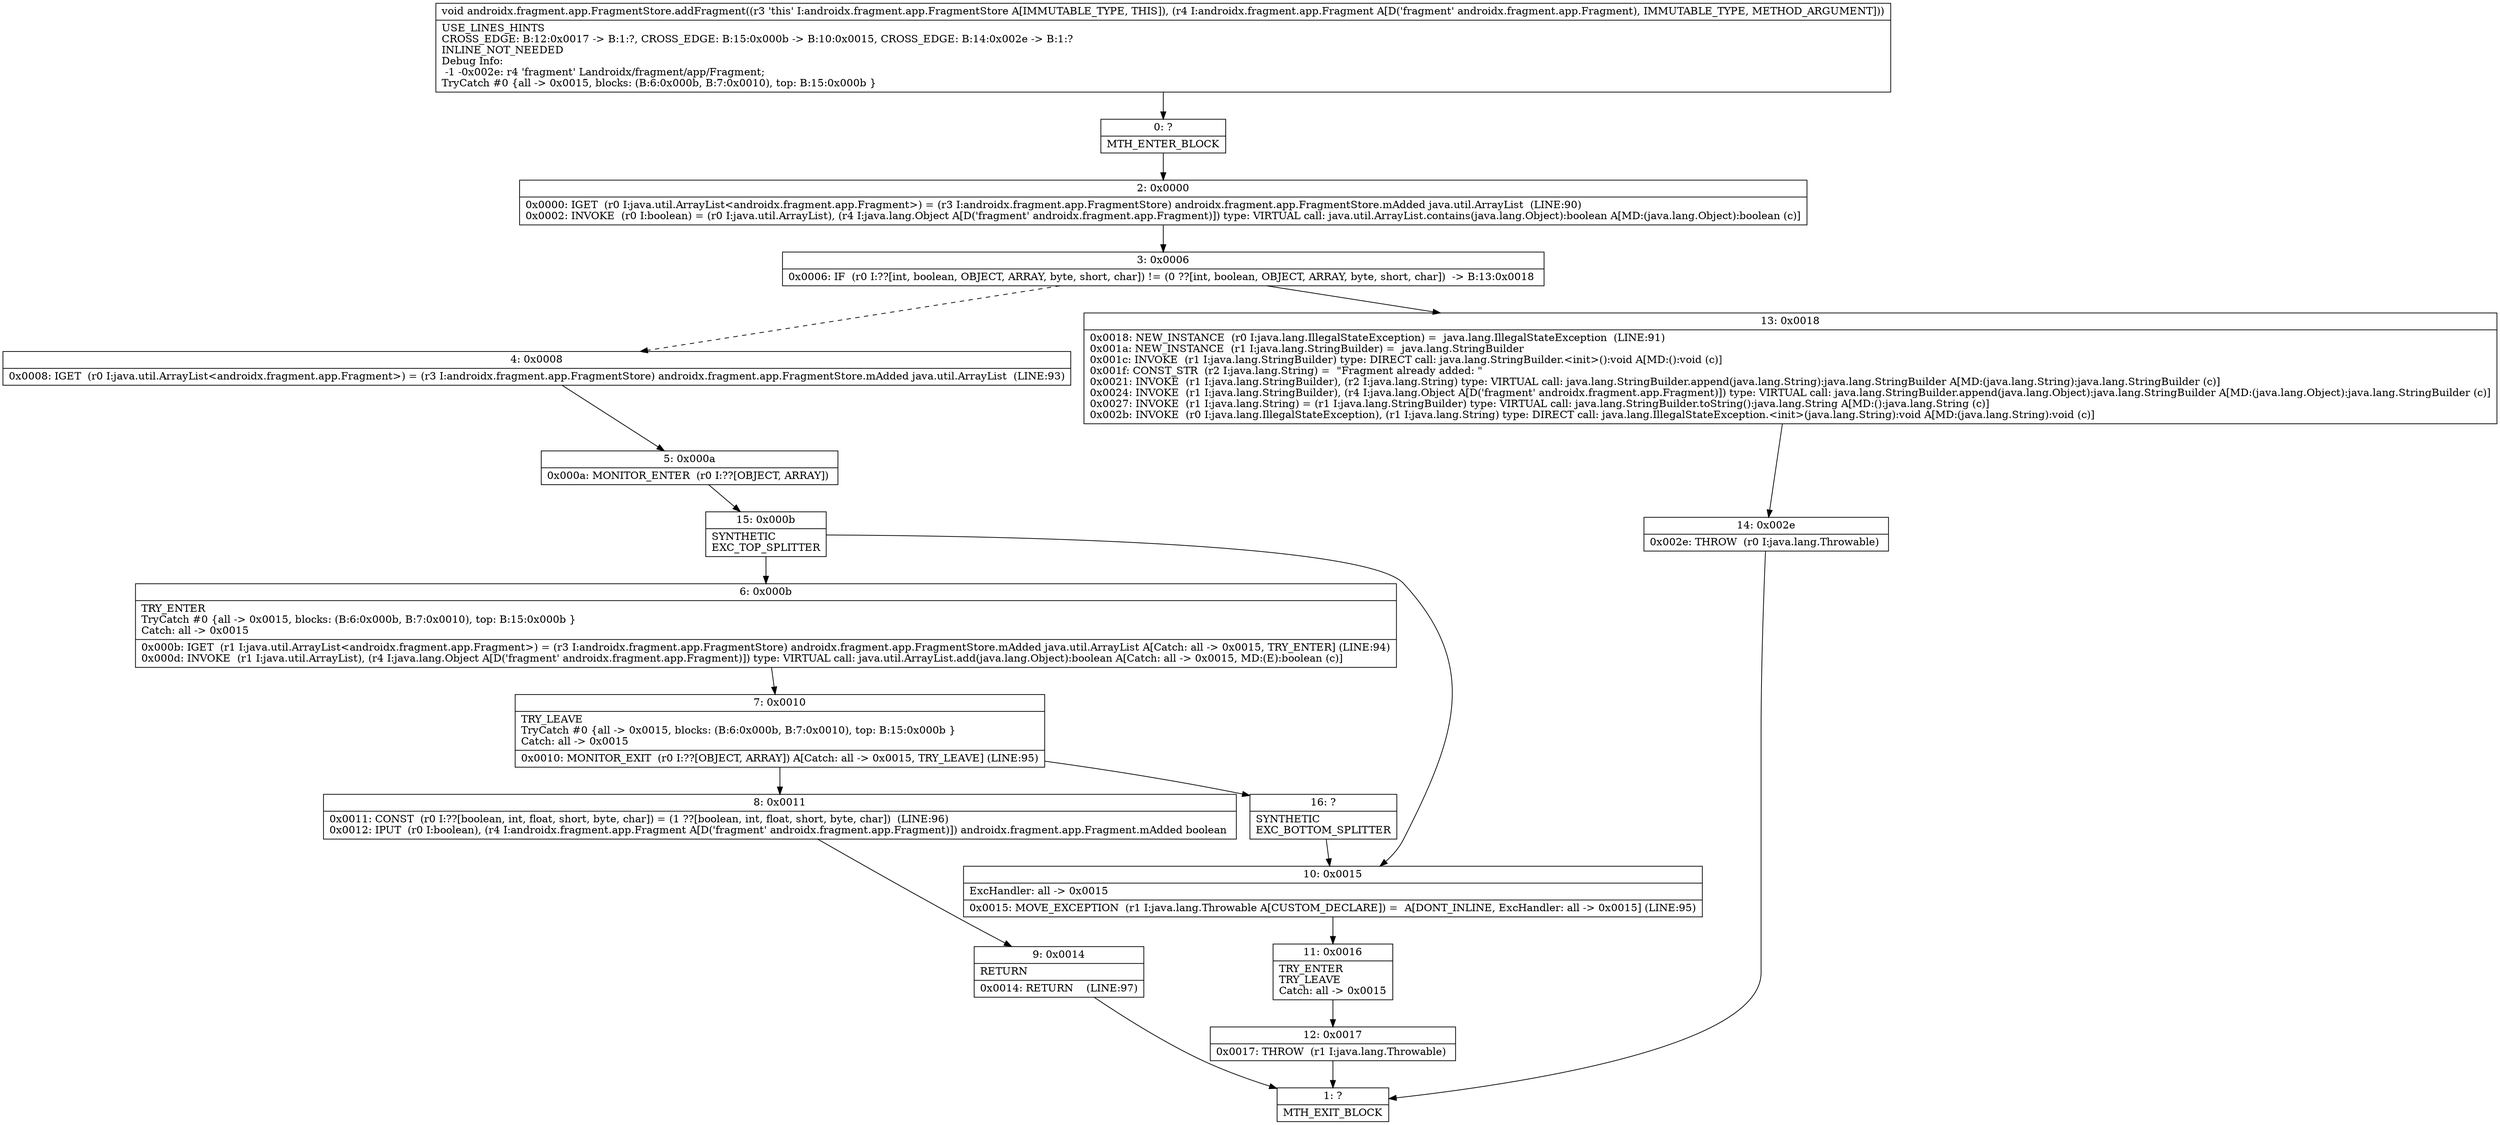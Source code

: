 digraph "CFG forandroidx.fragment.app.FragmentStore.addFragment(Landroidx\/fragment\/app\/Fragment;)V" {
Node_0 [shape=record,label="{0\:\ ?|MTH_ENTER_BLOCK\l}"];
Node_2 [shape=record,label="{2\:\ 0x0000|0x0000: IGET  (r0 I:java.util.ArrayList\<androidx.fragment.app.Fragment\>) = (r3 I:androidx.fragment.app.FragmentStore) androidx.fragment.app.FragmentStore.mAdded java.util.ArrayList  (LINE:90)\l0x0002: INVOKE  (r0 I:boolean) = (r0 I:java.util.ArrayList), (r4 I:java.lang.Object A[D('fragment' androidx.fragment.app.Fragment)]) type: VIRTUAL call: java.util.ArrayList.contains(java.lang.Object):boolean A[MD:(java.lang.Object):boolean (c)]\l}"];
Node_3 [shape=record,label="{3\:\ 0x0006|0x0006: IF  (r0 I:??[int, boolean, OBJECT, ARRAY, byte, short, char]) != (0 ??[int, boolean, OBJECT, ARRAY, byte, short, char])  \-\> B:13:0x0018 \l}"];
Node_4 [shape=record,label="{4\:\ 0x0008|0x0008: IGET  (r0 I:java.util.ArrayList\<androidx.fragment.app.Fragment\>) = (r3 I:androidx.fragment.app.FragmentStore) androidx.fragment.app.FragmentStore.mAdded java.util.ArrayList  (LINE:93)\l}"];
Node_5 [shape=record,label="{5\:\ 0x000a|0x000a: MONITOR_ENTER  (r0 I:??[OBJECT, ARRAY]) \l}"];
Node_15 [shape=record,label="{15\:\ 0x000b|SYNTHETIC\lEXC_TOP_SPLITTER\l}"];
Node_6 [shape=record,label="{6\:\ 0x000b|TRY_ENTER\lTryCatch #0 \{all \-\> 0x0015, blocks: (B:6:0x000b, B:7:0x0010), top: B:15:0x000b \}\lCatch: all \-\> 0x0015\l|0x000b: IGET  (r1 I:java.util.ArrayList\<androidx.fragment.app.Fragment\>) = (r3 I:androidx.fragment.app.FragmentStore) androidx.fragment.app.FragmentStore.mAdded java.util.ArrayList A[Catch: all \-\> 0x0015, TRY_ENTER] (LINE:94)\l0x000d: INVOKE  (r1 I:java.util.ArrayList), (r4 I:java.lang.Object A[D('fragment' androidx.fragment.app.Fragment)]) type: VIRTUAL call: java.util.ArrayList.add(java.lang.Object):boolean A[Catch: all \-\> 0x0015, MD:(E):boolean (c)]\l}"];
Node_7 [shape=record,label="{7\:\ 0x0010|TRY_LEAVE\lTryCatch #0 \{all \-\> 0x0015, blocks: (B:6:0x000b, B:7:0x0010), top: B:15:0x000b \}\lCatch: all \-\> 0x0015\l|0x0010: MONITOR_EXIT  (r0 I:??[OBJECT, ARRAY]) A[Catch: all \-\> 0x0015, TRY_LEAVE] (LINE:95)\l}"];
Node_8 [shape=record,label="{8\:\ 0x0011|0x0011: CONST  (r0 I:??[boolean, int, float, short, byte, char]) = (1 ??[boolean, int, float, short, byte, char])  (LINE:96)\l0x0012: IPUT  (r0 I:boolean), (r4 I:androidx.fragment.app.Fragment A[D('fragment' androidx.fragment.app.Fragment)]) androidx.fragment.app.Fragment.mAdded boolean \l}"];
Node_9 [shape=record,label="{9\:\ 0x0014|RETURN\l|0x0014: RETURN    (LINE:97)\l}"];
Node_1 [shape=record,label="{1\:\ ?|MTH_EXIT_BLOCK\l}"];
Node_16 [shape=record,label="{16\:\ ?|SYNTHETIC\lEXC_BOTTOM_SPLITTER\l}"];
Node_10 [shape=record,label="{10\:\ 0x0015|ExcHandler: all \-\> 0x0015\l|0x0015: MOVE_EXCEPTION  (r1 I:java.lang.Throwable A[CUSTOM_DECLARE]) =  A[DONT_INLINE, ExcHandler: all \-\> 0x0015] (LINE:95)\l}"];
Node_11 [shape=record,label="{11\:\ 0x0016|TRY_ENTER\lTRY_LEAVE\lCatch: all \-\> 0x0015\l}"];
Node_12 [shape=record,label="{12\:\ 0x0017|0x0017: THROW  (r1 I:java.lang.Throwable) \l}"];
Node_13 [shape=record,label="{13\:\ 0x0018|0x0018: NEW_INSTANCE  (r0 I:java.lang.IllegalStateException) =  java.lang.IllegalStateException  (LINE:91)\l0x001a: NEW_INSTANCE  (r1 I:java.lang.StringBuilder) =  java.lang.StringBuilder \l0x001c: INVOKE  (r1 I:java.lang.StringBuilder) type: DIRECT call: java.lang.StringBuilder.\<init\>():void A[MD:():void (c)]\l0x001f: CONST_STR  (r2 I:java.lang.String) =  \"Fragment already added: \" \l0x0021: INVOKE  (r1 I:java.lang.StringBuilder), (r2 I:java.lang.String) type: VIRTUAL call: java.lang.StringBuilder.append(java.lang.String):java.lang.StringBuilder A[MD:(java.lang.String):java.lang.StringBuilder (c)]\l0x0024: INVOKE  (r1 I:java.lang.StringBuilder), (r4 I:java.lang.Object A[D('fragment' androidx.fragment.app.Fragment)]) type: VIRTUAL call: java.lang.StringBuilder.append(java.lang.Object):java.lang.StringBuilder A[MD:(java.lang.Object):java.lang.StringBuilder (c)]\l0x0027: INVOKE  (r1 I:java.lang.String) = (r1 I:java.lang.StringBuilder) type: VIRTUAL call: java.lang.StringBuilder.toString():java.lang.String A[MD:():java.lang.String (c)]\l0x002b: INVOKE  (r0 I:java.lang.IllegalStateException), (r1 I:java.lang.String) type: DIRECT call: java.lang.IllegalStateException.\<init\>(java.lang.String):void A[MD:(java.lang.String):void (c)]\l}"];
Node_14 [shape=record,label="{14\:\ 0x002e|0x002e: THROW  (r0 I:java.lang.Throwable) \l}"];
MethodNode[shape=record,label="{void androidx.fragment.app.FragmentStore.addFragment((r3 'this' I:androidx.fragment.app.FragmentStore A[IMMUTABLE_TYPE, THIS]), (r4 I:androidx.fragment.app.Fragment A[D('fragment' androidx.fragment.app.Fragment), IMMUTABLE_TYPE, METHOD_ARGUMENT]))  | USE_LINES_HINTS\lCROSS_EDGE: B:12:0x0017 \-\> B:1:?, CROSS_EDGE: B:15:0x000b \-\> B:10:0x0015, CROSS_EDGE: B:14:0x002e \-\> B:1:?\lINLINE_NOT_NEEDED\lDebug Info:\l  \-1 \-0x002e: r4 'fragment' Landroidx\/fragment\/app\/Fragment;\lTryCatch #0 \{all \-\> 0x0015, blocks: (B:6:0x000b, B:7:0x0010), top: B:15:0x000b \}\l}"];
MethodNode -> Node_0;Node_0 -> Node_2;
Node_2 -> Node_3;
Node_3 -> Node_4[style=dashed];
Node_3 -> Node_13;
Node_4 -> Node_5;
Node_5 -> Node_15;
Node_15 -> Node_6;
Node_15 -> Node_10;
Node_6 -> Node_7;
Node_7 -> Node_8;
Node_7 -> Node_16;
Node_8 -> Node_9;
Node_9 -> Node_1;
Node_16 -> Node_10;
Node_10 -> Node_11;
Node_11 -> Node_12;
Node_12 -> Node_1;
Node_13 -> Node_14;
Node_14 -> Node_1;
}


